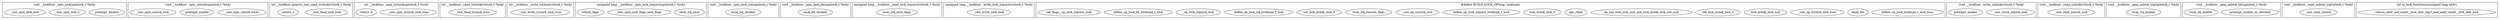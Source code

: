 digraph spinlock_c{
        subgraph cluster__spin_lock{
                label="void __lockfunc _spin_lock(spinlock_t *lock)";
                preempt_disable[label="preempt_disable ()"];
                _raw_spin_lock[label="_raw_spin_lock ()"];
        }

        subgraph cluster__spin_unlock{
                label="void __lockfunc _spin_unlock(spinlock_t *lock)";
                _raw_spin_unlock[label="_raw_spin_unlock (lock)"];
                preempt_enable[label="preempt_enable ()"];
        }

		subgraph cluster_generic_raw_read_trylock{
			label="int __lockfunc generic_raw_read_trylock(rwlock_t *lock)";
			_raw_read_lock_lock[label="_raw_read_lock_lock"];
			return_1[label="return_1"];
		}

		subgraph cluster__spin_trylock{
			label="int __lockfunc _spin_trylock(spinlock_t *lock)";
			preempt_disable[label="preempt_disable"];
			_raw_spin_trylock_lock_true[label="_raw_spin_trylock_lock_true"];
			return_1[label="return_1"];
			preempt_enable[label="preempt_enable"];
			return_0[label="return_0"];
		}

		subgraph cluster__read_trylock{
			label="int __lockfunc _read_trylock(rwlock_t *lock)";
			preempt_disable[label="preempt_disable"];
			_raw_read_trylock_true[label="_raw_read_trylock_true"];
			return_1[label="return_1"];
			preempt_enable[label="preempt_enable"];
			return_0[label="return_0"];
		}

		subgraph cluster__write_trylock{
			label="int __lockfunc _write_trylock(rwlock_t *lock)";
			preempt_disable[label="preempt_disable"];
			_raw_write_trylock_lock_true[label="_raw_write_trylock_lock_true"];
			return_1[label="return_1"];
			preempt_enable[label="preempt_enable"];
			return_0[label="return_0"];
		}

		subgraph cluster__read_lock{
			label="void __lockfunc _read_lock(rwlock_t *lock)";
			preempt_disable[label="preempt_disable"];
			_raw_read_lock_lock[label="_raw_read_lock_lock"];
		}

		subgraph cluster__spin_lock_irqsave{
			label="unsigned long __lockfunc _spin_lock_irqsave(spinlock_t *lock)";
			local_irq_save[label="local_irq_save"];
			preempt_disable[label="preempt_disable"];
			_raw_spin_lock_flags_lock_flags[label="_raw_spin_lock_flags_lock_flags"];
			return_flags[label="return_flags"];
		}

		subgraph cluster__spin_lock_irq{
			label="void __lockfunc _spin_lock_irq(spinlock_t *lock)";
			local_irq_disable[label="local_irq_disable"];
			preempt_disable[label="preempt_disable"];
			_raw_spin_lock_lock[label="_raw_spin_lock_lock"];
		}

		subgraph cluster__spin_lock_bh{
			label="void __lockfunc _spin_lock_bh(spinlock_t *lock)";
			local_bh_disable[label="local_bh_disable"];
			preempt_disable[label="preempt_disable"];
			_raw_spin_lock_lock[label="_raw_spin_lock_lock"];
		}

		subgraph cluster__read_lock_irqsave{
			label="unsigned long __lockfunc _read_lock_irqsave(rwlock_t *lock)";
			local_irq_save_flags[label="local_irq_save_flags"];
			preempt_disable[label="preempt_disable"];
			_raw_read_lock_lock[label="_raw_read_lock_lock"];
			return_flags[label="return_flags"];
		}

		subgraph cluster__read_lock_irq{
			label="void __lockfunc _read_lock_irq(rwlock_t *lock)";
			local_irq_disable[label="local_irq_disable"];
			preempt_disable[label="preempt_disable"];
			_raw_read_lock_lock[label="_raw_read_lock_lock"];
		}

		subgraph cluster__read_lock_bh{
			label="void __lockfunc _read_lock_bh(rwlock_t *lock)";
			local_bh_disable[label="local_bh_disable"];
			preempt_disable[label="preempt_disable"];
			_raw_read_lock_lock[label="_raw_read_lock_lock"];
		}

		subgraph cluster__write_lock_irqsave{
			label="unsigned long __lockfunc _write_lock_irqsave(rwlock_t *lock)";
			local_irq_save_flags[label="local_irq_save_flags"];
			preempt_disable[label="preempt_disable"];
			_raw_write_lock_lock[label="_raw_write_lock_lock"];
			return_flags[label="return_flags"];
		}

		subgraph cluster__write_lock_irq{
			label="void __lockfunc _write_lock_irq(rwlock_t *lock)";
			local_irq_disable[label="local_irq_disable"];
			preempt_disable[label="preempt_disable"];
			_raw_write_lock_lock[label="_raw_write_lock_lock"];
		}

		subgraph cluster__write_lock_bh{
			label="void __lockfunc _write_lock_bh(rwlock_t *lock)";
			local_bh_disable[label="local_bh_disable"];
			preempt_disable[label="preempt_disable"];
			_raw_write_lock_lock[label="_raw_write_lock_lock"];
		}

		subgraph cluster__spin_lock{
			label="void __lockfunc _spin_lock(spinlock_t *lock)";
			preempt_disable[label="preempt_disable"];
			_raw_spin_lock_lock[label="_raw_spin_lock_lock"];
		}

		subgraph cluster__write_lock{
			label="void __lockfunc _write_lock(rwlock_t *lock)";
			preempt_disable[label="preempt_disable"];
			_raw_write_lock_lock[label="_raw_write_lock_lock"];
		}

		subgraph cluster_BUILD_LOCK_OPS{
			label="#define BUILD_LOCK_OPS(op, locktype)";
			define_op_lock_locktype_t_lock_func[label="define_op_lock_locktype_t_lock_func"];
			preempt_disable[label="preempt_disable"];
			dead_for[label="dead_for"];
			_raw_op_trylock_lock_true[label="_raw_op_trylock_lock_true"];
			preempt_enable[label="preempt_enable"];
			lock_break_lock_null[label="lock_break_lock_null"];
			set_lock_break_lock_1[label="set_lock_break_lock_1"];
			op_can_lock_lock_null_and_lock_break_lock_not_null[label="op_can_lock_lock_null_and_lock_break_lock_not_null"];
			cpu_relax[label="cpu_relax"];
			preempt_disable[label="preempt_disable"];
			lock_break_lock_0[label="lock_break_lock_0"];

			define_op_lock_irqsave_locktype_t_lock[label="define_op_lock_irqsave_locktype_t_lock"];
			preempt_disable[label="preempt_disable"];
			dead_for[label="dead_for"];
			local_irq_save_flags[label="local_irq_save_flags"];
			_raw_op_trylock_lock[label="_raw_op_trylock_lock"];
			local_irq_restore_flags[label="local_irq_restore_flags"];
			preempt_enable[label="preempt_enable"];
			lock_break_lock_null[label="lock_break_lock_null"];
			set_lock_break_lock_1[label="set_lock_break_lock_1"];
			op_can_lock_lock_null_and_lock_break_lock_not_null[label="op_can_lock_lock_null_and_lock_break_lock_not_null"];
			cpu_relax[label="cpu_relax"];
			preempt_disable[label="preempt_disable"];
			set_lock_break_lock_0[label="set_lock_break_lock_0"];
			return_flags[label="return_flags"];

			define_op_lock_irq_locktype_t_lock[label="define_op_lock_irq_locktype_t_lock"];
			_op_lock_irqsave_lock[label="_op_lock_irqsave_lock"];

			define_op_lock_bh_locktype_t_lock[label="define_op_lock_bh_locktype_t_lock"];
			set_flags__op_lock_irqsave_lock[label="set_flags__op_lock_irqsave_lock"];
			local_bh_disable[label="local_bh_disable"];
			local_irq_restore_flags[label="local_irq_restore_flags"];
		}

		subgraph cluster__spin_unlock{
			label="void __lockfunc _spin_unlock(spinlock_t *lock)";
			_raw_spin_unlock_lock[label="_raw_spin_unlock_lock"];
			preempt_enable[label="preempt_enable"];
		}

		subgraph cluster__write_unlock{
			label="void __lockfunc _write_unlock(rwlock_t *lock)";
			_raw_write_unlock_lock[label="_raw_write_unlock_lock"];
			preempt_enabel[label="preempt_enabel"];
		}

		subgraph cluster__read_unlock{
			label="void __lockfunc _read_unlock(rwlock_t *lock)";
			_raw_read_unlock_lock[label="_raw_read_unlock_lock"];
			preempt_enable[label="preempt_enable"];
		}

		subgraph cluster__spin_unlock_irqrestore{
			label="void __lockfunc _spin_unlock_irqrestore(spinlock_t *lock, unsigned long flags)";
			_raw_spin_unlock_lock[label="_raw_spin_unlock_lock"];
			local_irq_restore_flags[label="local_irq_restore_flags"];
			preempt_enable[label="preempt_enable"];
		}

		subgraph cluster__spin_unlock_irq{
			label="void __lockfunc _spin_unlock_irq(spinlock_t *lock)";
			_raw_spin_unlock_lock[label="_raw_spin_unlock_lock"];
			local_irq_enable[label="local_irq_enable"];
			preempt_enable[label="preempt_enable"];
		}

		subgraph cluster__spin_unlock_bh{
			label="void __lockfunc _spin_unlock_bh(spinlock_t *lock)";
			_raw_spin_unlock_lock[label="_raw_spin_unlock_lock"];
			preempt_enable_no_resched[label="preempt_enable_no_resched"];
			local_bh_enable[label="local_bh_enable"];
		}

		subgraph cluster__read_unlock_irqrestroe{
			label="void __lockfunc _read_unlock_irqrestore(rwlock_t *lock, unsigned long flags)";
			_raw_read_unlock_lock[label="_raw_read_unlock_lock"];
			local_irq_restore_flags[label="local_irq_restore_flags"];
			preempt_enabel[label="preempt_enabel"];
		}

		subgraph cluster__read_unlock_irq{
			label="void __lockfunc _read_unlock_irq(rwlock_t *lock)";
			_raw_read_unlock[label="_raw_read_unlock"];
			local_irq_enable[label="local_irq_enable"];
			preempt_enable[label="preempt_enable"];
		}

		subgraph cluster__read_unlock_bh{
			label="void __lockfunc _read_unlock_bh(rwlock_t *lock)";
			_raw_read_unlock_lock[label="_raw_read_unlock_lock"];
			preempt_enable_no_resched[label="preempt_enable_no_resched"];
			local_bh_enable[label="local_bh_enable"];
		}

		subgraph cluster__write_unlock_irqrestroe{
			label="void __lockfunc _write_unlock_irqrestore(rwlock_t *lock, unsigned long flags)";
			_raw_write_unlock_lock[label="_raw_write_unlock_lock"];
			local_irq_restore_flags[label="local_irq_restore_flags"];
			preempt_enable[label="preempt_enable"];
		}

		subgraph cluster__write_unlock_irq{
			label="void __lockfunc _write_unlock_irq(rwlock_t *lock)";
			_raw_write_unlock_lock[label="_raw_write_unlock_lock"];
			local_irq_enable[label="local_irq_enable"];
			preempt_enable[label="preempt_enable"];
		}

		subgraph cluster__write_unlock_bh{
			label="void __lockfunc _write_unlock_bh(rwlock_t *lock)";
			_raw_write_unlock_lock[label="_raw_write_unlock_lock"];
			preempt_enable_no_resched[label="preempt_enable_no_resched"];
			local_bh_enable[label="local_bh_enable"];
		}

		subgraph cluster__spin_trylock_bh{
			label="int __lockfunc _spin_trylock_bh(spinlock_t *lock)";
			local_bh_disable[label="local_bh_disable"];
			preempt_disable[label="preempt_disable"];
			_raw_spin_trylock_lock_true[label="_raw_spin_trylock_lock_true"];
			return_1[label="return_1"];
			preempt_enable_no_resched[label="preempt_enable_no_resched"];
			local_bh_enable[label="local_bh_enable"];
			return_0[label="return_0"];
		}

		subgraph cluster_in_lock_functions{
			label="int in_lock_functions(unsigned long addr)";
			return_addr_not_small__lock_text_start_and_addr_small__lock_text_end[label="return_addr_not_small__lock_text_start_and_addr_small__lock_text_end"];
		}
        
}
